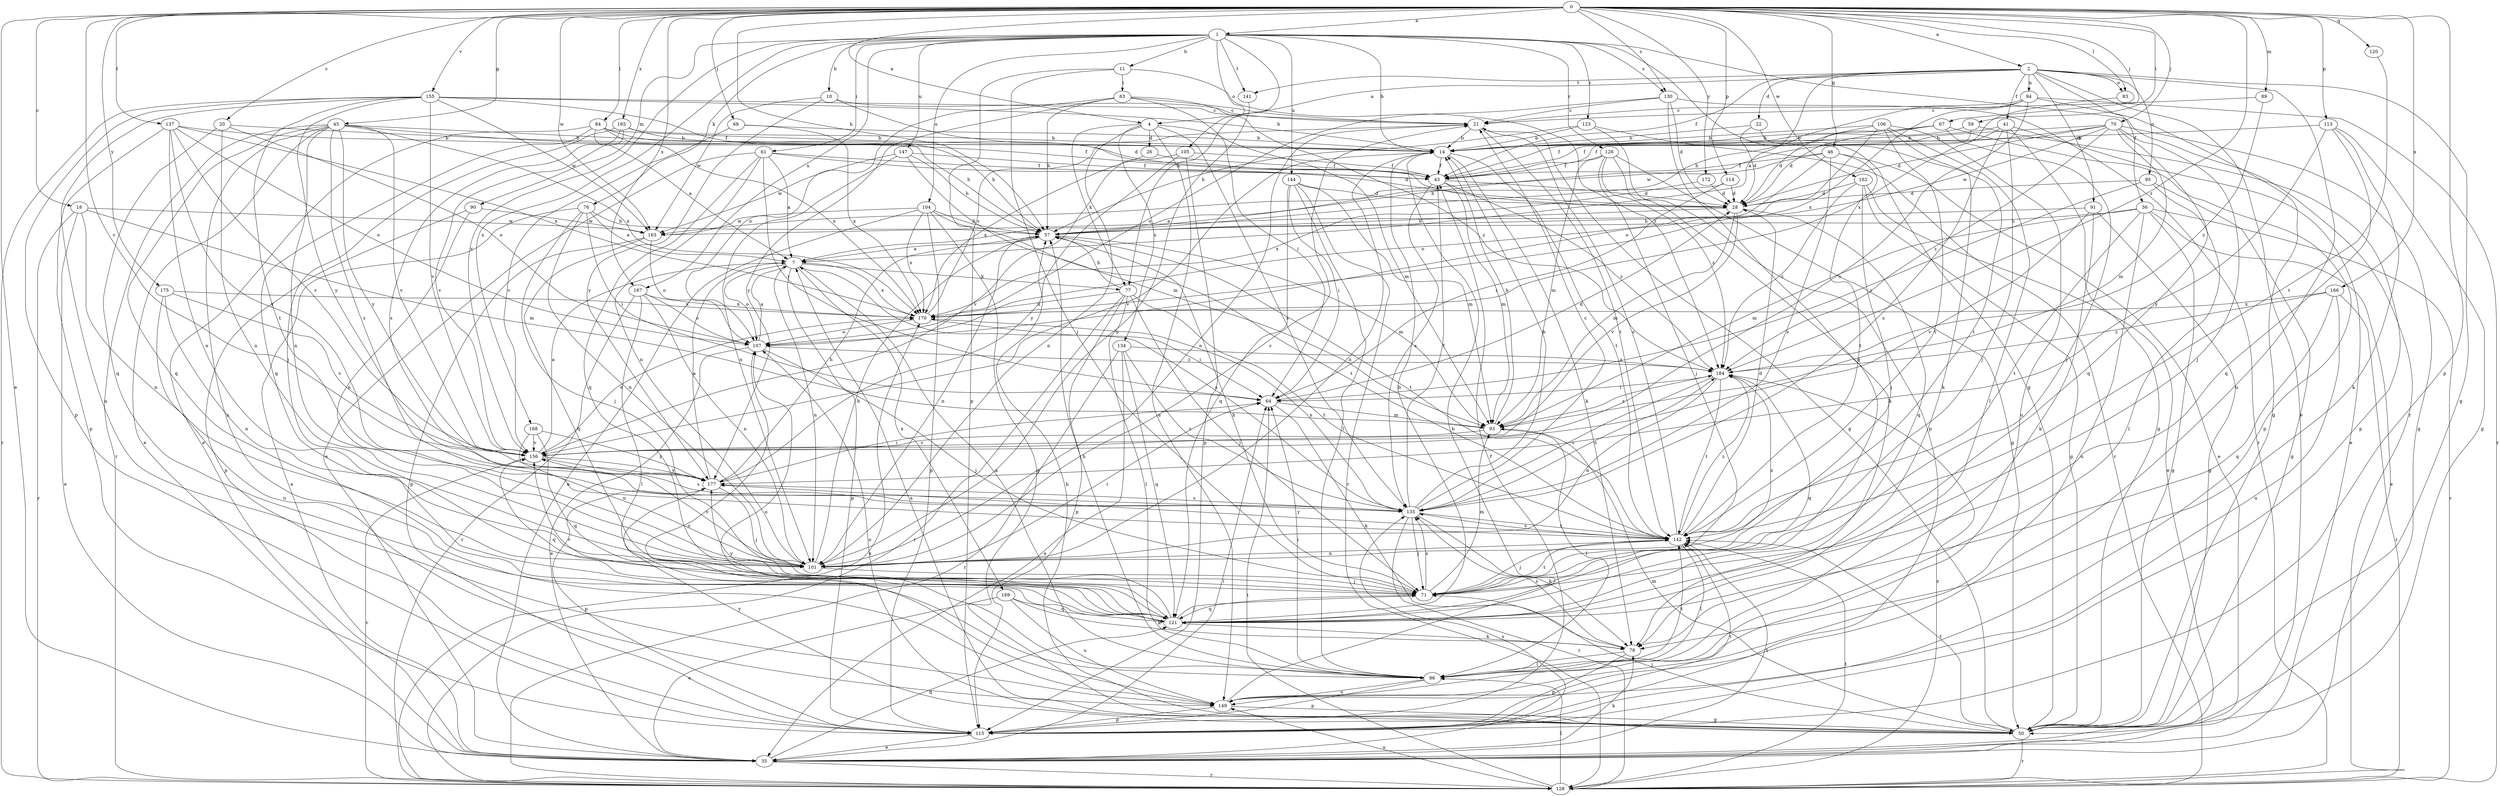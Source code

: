 strict digraph  {
0;
1;
2;
4;
7;
10;
11;
14;
18;
20;
21;
22;
26;
28;
35;
36;
41;
43;
45;
46;
50;
57;
59;
61;
63;
64;
67;
68;
70;
71;
76;
77;
78;
83;
84;
86;
89;
90;
91;
93;
94;
95;
101;
104;
105;
106;
107;
113;
114;
115;
120;
121;
123;
126;
128;
130;
134;
135;
137;
141;
142;
144;
147;
149;
155;
156;
162;
163;
165;
166;
167;
168;
169;
170;
172;
175;
177;
184;
0 -> 1  [label=a];
0 -> 2  [label=a];
0 -> 4  [label=a];
0 -> 18  [label=c];
0 -> 20  [label=c];
0 -> 35  [label=e];
0 -> 45  [label=g];
0 -> 46  [label=g];
0 -> 57  [label=h];
0 -> 59  [label=i];
0 -> 67  [label=j];
0 -> 68  [label=j];
0 -> 70  [label=j];
0 -> 83  [label=l];
0 -> 84  [label=l];
0 -> 89  [label=m];
0 -> 113  [label=p];
0 -> 114  [label=p];
0 -> 115  [label=p];
0 -> 120  [label=q];
0 -> 130  [label=s];
0 -> 137  [label=t];
0 -> 155  [label=v];
0 -> 156  [label=v];
0 -> 162  [label=w];
0 -> 163  [label=w];
0 -> 165  [label=x];
0 -> 166  [label=x];
0 -> 167  [label=x];
0 -> 172  [label=y];
0 -> 175  [label=y];
0 -> 184  [label=z];
1 -> 10  [label=b];
1 -> 11  [label=b];
1 -> 14  [label=b];
1 -> 50  [label=g];
1 -> 61  [label=i];
1 -> 76  [label=k];
1 -> 77  [label=k];
1 -> 90  [label=m];
1 -> 104  [label=o];
1 -> 105  [label=o];
1 -> 123  [label=r];
1 -> 126  [label=r];
1 -> 128  [label=r];
1 -> 130  [label=s];
1 -> 141  [label=t];
1 -> 144  [label=u];
1 -> 147  [label=u];
1 -> 156  [label=v];
1 -> 167  [label=x];
1 -> 168  [label=x];
2 -> 4  [label=a];
2 -> 7  [label=a];
2 -> 22  [label=d];
2 -> 35  [label=e];
2 -> 36  [label=f];
2 -> 41  [label=f];
2 -> 43  [label=f];
2 -> 50  [label=g];
2 -> 91  [label=m];
2 -> 94  [label=n];
2 -> 95  [label=n];
2 -> 141  [label=t];
2 -> 149  [label=u];
2 -> 83  [label=o];
4 -> 26  [label=d];
4 -> 77  [label=k];
4 -> 93  [label=m];
4 -> 101  [label=n];
4 -> 134  [label=s];
4 -> 135  [label=s];
4 -> 149  [label=u];
7 -> 77  [label=k];
7 -> 101  [label=n];
7 -> 107  [label=o];
7 -> 115  [label=p];
7 -> 135  [label=s];
7 -> 169  [label=x];
7 -> 170  [label=x];
10 -> 21  [label=c];
10 -> 28  [label=d];
10 -> 163  [label=w];
10 -> 177  [label=y];
11 -> 63  [label=i];
11 -> 71  [label=j];
11 -> 115  [label=p];
11 -> 184  [label=z];
14 -> 43  [label=f];
14 -> 78  [label=k];
14 -> 101  [label=n];
14 -> 142  [label=t];
14 -> 156  [label=v];
18 -> 35  [label=e];
18 -> 93  [label=m];
18 -> 101  [label=n];
18 -> 128  [label=r];
18 -> 163  [label=w];
20 -> 14  [label=b];
20 -> 101  [label=n];
20 -> 107  [label=o];
20 -> 121  [label=q];
21 -> 14  [label=b];
21 -> 50  [label=g];
21 -> 101  [label=n];
21 -> 142  [label=t];
22 -> 14  [label=b];
22 -> 28  [label=d];
22 -> 142  [label=t];
26 -> 43  [label=f];
26 -> 156  [label=v];
28 -> 57  [label=h];
28 -> 93  [label=m];
28 -> 121  [label=q];
28 -> 156  [label=v];
35 -> 64  [label=i];
35 -> 78  [label=k];
35 -> 121  [label=q];
35 -> 128  [label=r];
35 -> 135  [label=s];
35 -> 142  [label=t];
36 -> 35  [label=e];
36 -> 50  [label=g];
36 -> 57  [label=h];
36 -> 93  [label=m];
36 -> 128  [label=r];
36 -> 142  [label=t];
36 -> 149  [label=u];
41 -> 14  [label=b];
41 -> 35  [label=e];
41 -> 50  [label=g];
41 -> 71  [label=j];
41 -> 135  [label=s];
41 -> 163  [label=w];
43 -> 28  [label=d];
43 -> 93  [label=m];
43 -> 135  [label=s];
43 -> 184  [label=z];
45 -> 14  [label=b];
45 -> 35  [label=e];
45 -> 43  [label=f];
45 -> 101  [label=n];
45 -> 121  [label=q];
45 -> 128  [label=r];
45 -> 135  [label=s];
45 -> 149  [label=u];
45 -> 156  [label=v];
45 -> 170  [label=x];
45 -> 177  [label=y];
46 -> 35  [label=e];
46 -> 43  [label=f];
46 -> 57  [label=h];
46 -> 107  [label=o];
46 -> 135  [label=s];
46 -> 142  [label=t];
50 -> 7  [label=a];
50 -> 57  [label=h];
50 -> 71  [label=j];
50 -> 93  [label=m];
50 -> 107  [label=o];
50 -> 128  [label=r];
50 -> 142  [label=t];
50 -> 177  [label=y];
57 -> 7  [label=a];
57 -> 93  [label=m];
57 -> 101  [label=n];
57 -> 142  [label=t];
59 -> 14  [label=b];
59 -> 43  [label=f];
59 -> 115  [label=p];
61 -> 7  [label=a];
61 -> 28  [label=d];
61 -> 35  [label=e];
61 -> 43  [label=f];
61 -> 64  [label=i];
61 -> 101  [label=n];
61 -> 121  [label=q];
63 -> 21  [label=c];
63 -> 57  [label=h];
63 -> 64  [label=i];
63 -> 107  [label=o];
63 -> 177  [label=y];
63 -> 184  [label=z];
64 -> 28  [label=d];
64 -> 78  [label=k];
64 -> 93  [label=m];
67 -> 14  [label=b];
67 -> 28  [label=d];
67 -> 43  [label=f];
67 -> 71  [label=j];
67 -> 115  [label=p];
68 -> 14  [label=b];
68 -> 156  [label=v];
68 -> 170  [label=x];
70 -> 14  [label=b];
70 -> 28  [label=d];
70 -> 43  [label=f];
70 -> 50  [label=g];
70 -> 71  [label=j];
70 -> 93  [label=m];
70 -> 121  [label=q];
70 -> 163  [label=w];
70 -> 184  [label=z];
71 -> 57  [label=h];
71 -> 93  [label=m];
71 -> 121  [label=q];
71 -> 135  [label=s];
71 -> 142  [label=t];
76 -> 7  [label=a];
76 -> 35  [label=e];
76 -> 57  [label=h];
76 -> 64  [label=i];
76 -> 71  [label=j];
76 -> 101  [label=n];
77 -> 57  [label=h];
77 -> 71  [label=j];
77 -> 86  [label=l];
77 -> 115  [label=p];
77 -> 128  [label=r];
77 -> 142  [label=t];
77 -> 170  [label=x];
78 -> 86  [label=l];
78 -> 115  [label=p];
78 -> 135  [label=s];
83 -> 170  [label=x];
84 -> 7  [label=a];
84 -> 14  [label=b];
84 -> 35  [label=e];
84 -> 57  [label=h];
84 -> 121  [label=q];
84 -> 170  [label=x];
86 -> 7  [label=a];
86 -> 57  [label=h];
86 -> 64  [label=i];
86 -> 107  [label=o];
86 -> 115  [label=p];
86 -> 142  [label=t];
86 -> 149  [label=u];
89 -> 21  [label=c];
89 -> 184  [label=z];
90 -> 101  [label=n];
90 -> 115  [label=p];
90 -> 163  [label=w];
91 -> 50  [label=g];
91 -> 57  [label=h];
91 -> 78  [label=k];
91 -> 156  [label=v];
93 -> 14  [label=b];
93 -> 86  [label=l];
93 -> 156  [label=v];
93 -> 184  [label=z];
94 -> 21  [label=c];
94 -> 50  [label=g];
94 -> 57  [label=h];
94 -> 128  [label=r];
94 -> 156  [label=v];
94 -> 170  [label=x];
95 -> 28  [label=d];
95 -> 50  [label=g];
95 -> 64  [label=i];
95 -> 86  [label=l];
101 -> 21  [label=c];
101 -> 57  [label=h];
101 -> 64  [label=i];
101 -> 71  [label=j];
101 -> 156  [label=v];
101 -> 184  [label=z];
104 -> 35  [label=e];
104 -> 50  [label=g];
104 -> 57  [label=h];
104 -> 115  [label=p];
104 -> 142  [label=t];
104 -> 163  [label=w];
104 -> 170  [label=x];
105 -> 43  [label=f];
105 -> 115  [label=p];
105 -> 170  [label=x];
105 -> 177  [label=y];
106 -> 14  [label=b];
106 -> 28  [label=d];
106 -> 78  [label=k];
106 -> 86  [label=l];
106 -> 107  [label=o];
106 -> 142  [label=t];
106 -> 149  [label=u];
107 -> 7  [label=a];
107 -> 35  [label=e];
107 -> 71  [label=j];
107 -> 184  [label=z];
113 -> 14  [label=b];
113 -> 50  [label=g];
113 -> 78  [label=k];
113 -> 121  [label=q];
113 -> 177  [label=y];
114 -> 7  [label=a];
114 -> 28  [label=d];
114 -> 64  [label=i];
115 -> 35  [label=e];
115 -> 43  [label=f];
115 -> 142  [label=t];
120 -> 142  [label=t];
121 -> 14  [label=b];
121 -> 71  [label=j];
121 -> 78  [label=k];
121 -> 156  [label=v];
121 -> 177  [label=y];
123 -> 14  [label=b];
123 -> 57  [label=h];
123 -> 115  [label=p];
123 -> 128  [label=r];
126 -> 43  [label=f];
126 -> 50  [label=g];
126 -> 71  [label=j];
126 -> 78  [label=k];
126 -> 93  [label=m];
126 -> 184  [label=z];
128 -> 64  [label=i];
128 -> 86  [label=l];
128 -> 142  [label=t];
128 -> 149  [label=u];
128 -> 156  [label=v];
128 -> 170  [label=x];
128 -> 184  [label=z];
130 -> 21  [label=c];
130 -> 28  [label=d];
130 -> 107  [label=o];
130 -> 121  [label=q];
130 -> 128  [label=r];
134 -> 35  [label=e];
134 -> 121  [label=q];
134 -> 128  [label=r];
134 -> 135  [label=s];
134 -> 184  [label=z];
135 -> 14  [label=b];
135 -> 21  [label=c];
135 -> 43  [label=f];
135 -> 71  [label=j];
135 -> 78  [label=k];
135 -> 128  [label=r];
135 -> 142  [label=t];
135 -> 170  [label=x];
135 -> 184  [label=z];
137 -> 14  [label=b];
137 -> 101  [label=n];
137 -> 107  [label=o];
137 -> 115  [label=p];
137 -> 156  [label=v];
137 -> 170  [label=x];
137 -> 177  [label=y];
141 -> 101  [label=n];
142 -> 21  [label=c];
142 -> 28  [label=d];
142 -> 71  [label=j];
142 -> 86  [label=l];
142 -> 101  [label=n];
142 -> 135  [label=s];
142 -> 177  [label=y];
142 -> 184  [label=z];
144 -> 28  [label=d];
144 -> 64  [label=i];
144 -> 86  [label=l];
144 -> 93  [label=m];
144 -> 121  [label=q];
144 -> 128  [label=r];
147 -> 43  [label=f];
147 -> 57  [label=h];
147 -> 93  [label=m];
147 -> 101  [label=n];
147 -> 163  [label=w];
149 -> 14  [label=b];
149 -> 50  [label=g];
149 -> 107  [label=o];
149 -> 115  [label=p];
155 -> 14  [label=b];
155 -> 21  [label=c];
155 -> 43  [label=f];
155 -> 115  [label=p];
155 -> 128  [label=r];
155 -> 142  [label=t];
155 -> 149  [label=u];
155 -> 156  [label=v];
155 -> 163  [label=w];
155 -> 177  [label=y];
156 -> 7  [label=a];
156 -> 121  [label=q];
156 -> 135  [label=s];
156 -> 170  [label=x];
156 -> 177  [label=y];
162 -> 28  [label=d];
162 -> 35  [label=e];
162 -> 50  [label=g];
162 -> 71  [label=j];
162 -> 184  [label=z];
163 -> 107  [label=o];
163 -> 115  [label=p];
163 -> 121  [label=q];
165 -> 14  [label=b];
165 -> 57  [label=h];
165 -> 71  [label=j];
165 -> 135  [label=s];
165 -> 156  [label=v];
166 -> 121  [label=q];
166 -> 128  [label=r];
166 -> 149  [label=u];
166 -> 170  [label=x];
166 -> 184  [label=z];
167 -> 86  [label=l];
167 -> 101  [label=n];
167 -> 107  [label=o];
167 -> 128  [label=r];
167 -> 170  [label=x];
168 -> 101  [label=n];
168 -> 121  [label=q];
168 -> 156  [label=v];
168 -> 177  [label=y];
169 -> 35  [label=e];
169 -> 78  [label=k];
169 -> 121  [label=q];
169 -> 149  [label=u];
170 -> 21  [label=c];
170 -> 64  [label=i];
170 -> 107  [label=o];
172 -> 28  [label=d];
172 -> 170  [label=x];
175 -> 101  [label=n];
175 -> 149  [label=u];
175 -> 156  [label=v];
175 -> 170  [label=x];
177 -> 7  [label=a];
177 -> 57  [label=h];
177 -> 64  [label=i];
177 -> 71  [label=j];
177 -> 115  [label=p];
177 -> 135  [label=s];
184 -> 64  [label=i];
184 -> 101  [label=n];
184 -> 121  [label=q];
184 -> 135  [label=s];
184 -> 142  [label=t];
}
